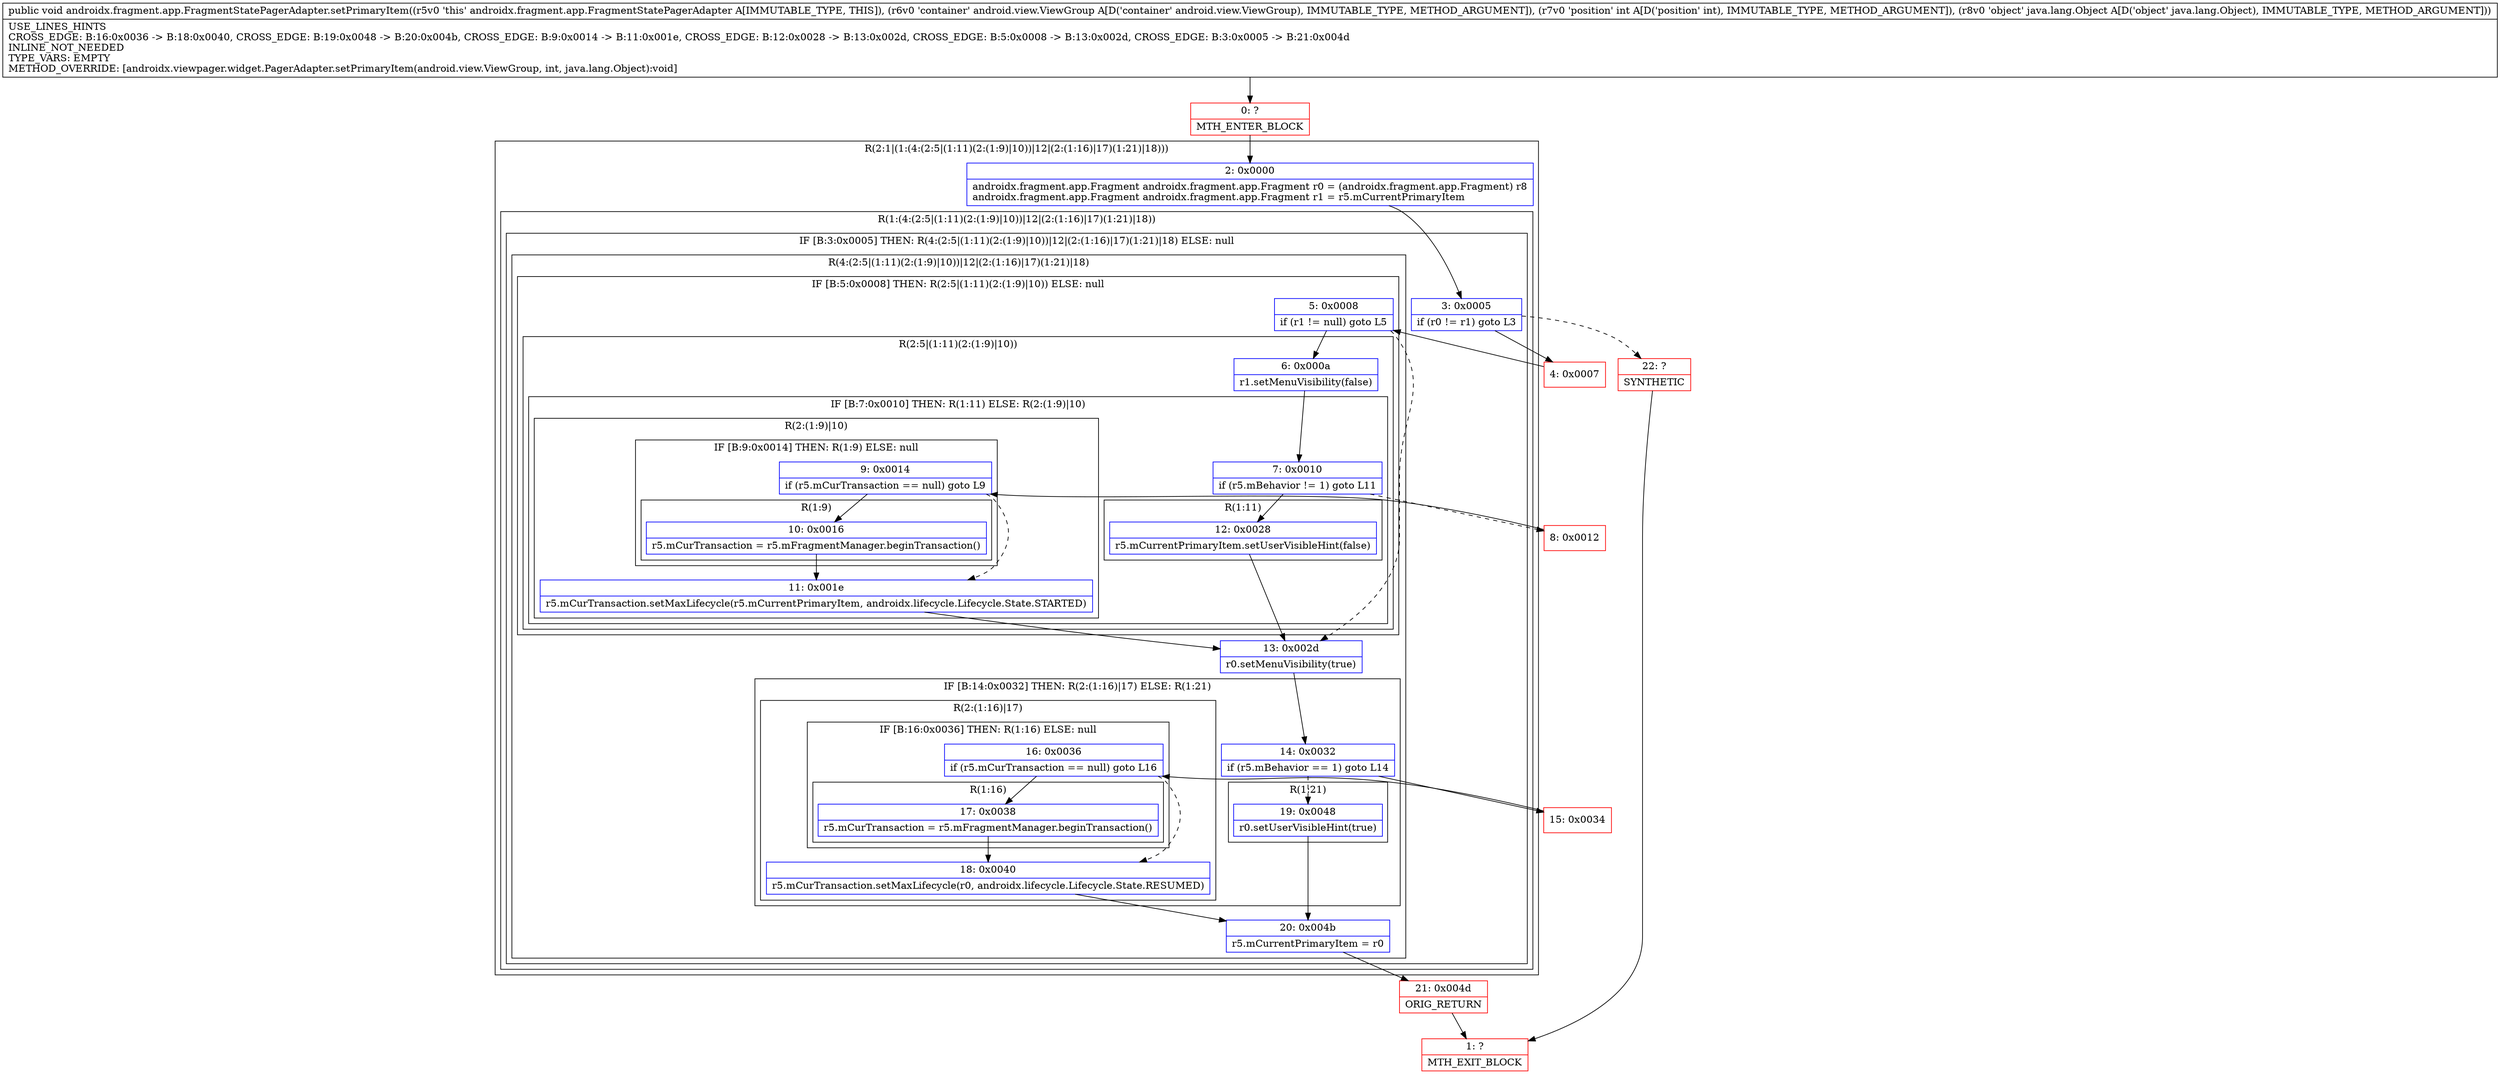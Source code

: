 digraph "CFG forandroidx.fragment.app.FragmentStatePagerAdapter.setPrimaryItem(Landroid\/view\/ViewGroup;ILjava\/lang\/Object;)V" {
subgraph cluster_Region_363575606 {
label = "R(2:1|(1:(4:(2:5|(1:11)(2:(1:9)|10))|12|(2:(1:16)|17)(1:21)|18)))";
node [shape=record,color=blue];
Node_2 [shape=record,label="{2\:\ 0x0000|androidx.fragment.app.Fragment androidx.fragment.app.Fragment r0 = (androidx.fragment.app.Fragment) r8\landroidx.fragment.app.Fragment androidx.fragment.app.Fragment r1 = r5.mCurrentPrimaryItem\l}"];
subgraph cluster_Region_562570882 {
label = "R(1:(4:(2:5|(1:11)(2:(1:9)|10))|12|(2:(1:16)|17)(1:21)|18))";
node [shape=record,color=blue];
subgraph cluster_IfRegion_2040444247 {
label = "IF [B:3:0x0005] THEN: R(4:(2:5|(1:11)(2:(1:9)|10))|12|(2:(1:16)|17)(1:21)|18) ELSE: null";
node [shape=record,color=blue];
Node_3 [shape=record,label="{3\:\ 0x0005|if (r0 != r1) goto L3\l}"];
subgraph cluster_Region_429104044 {
label = "R(4:(2:5|(1:11)(2:(1:9)|10))|12|(2:(1:16)|17)(1:21)|18)";
node [shape=record,color=blue];
subgraph cluster_IfRegion_767307176 {
label = "IF [B:5:0x0008] THEN: R(2:5|(1:11)(2:(1:9)|10)) ELSE: null";
node [shape=record,color=blue];
Node_5 [shape=record,label="{5\:\ 0x0008|if (r1 != null) goto L5\l}"];
subgraph cluster_Region_678927688 {
label = "R(2:5|(1:11)(2:(1:9)|10))";
node [shape=record,color=blue];
Node_6 [shape=record,label="{6\:\ 0x000a|r1.setMenuVisibility(false)\l}"];
subgraph cluster_IfRegion_301917810 {
label = "IF [B:7:0x0010] THEN: R(1:11) ELSE: R(2:(1:9)|10)";
node [shape=record,color=blue];
Node_7 [shape=record,label="{7\:\ 0x0010|if (r5.mBehavior != 1) goto L11\l}"];
subgraph cluster_Region_1511955324 {
label = "R(1:11)";
node [shape=record,color=blue];
Node_12 [shape=record,label="{12\:\ 0x0028|r5.mCurrentPrimaryItem.setUserVisibleHint(false)\l}"];
}
subgraph cluster_Region_8507059 {
label = "R(2:(1:9)|10)";
node [shape=record,color=blue];
subgraph cluster_IfRegion_1625113623 {
label = "IF [B:9:0x0014] THEN: R(1:9) ELSE: null";
node [shape=record,color=blue];
Node_9 [shape=record,label="{9\:\ 0x0014|if (r5.mCurTransaction == null) goto L9\l}"];
subgraph cluster_Region_108454664 {
label = "R(1:9)";
node [shape=record,color=blue];
Node_10 [shape=record,label="{10\:\ 0x0016|r5.mCurTransaction = r5.mFragmentManager.beginTransaction()\l}"];
}
}
Node_11 [shape=record,label="{11\:\ 0x001e|r5.mCurTransaction.setMaxLifecycle(r5.mCurrentPrimaryItem, androidx.lifecycle.Lifecycle.State.STARTED)\l}"];
}
}
}
}
Node_13 [shape=record,label="{13\:\ 0x002d|r0.setMenuVisibility(true)\l}"];
subgraph cluster_IfRegion_681397697 {
label = "IF [B:14:0x0032] THEN: R(2:(1:16)|17) ELSE: R(1:21)";
node [shape=record,color=blue];
Node_14 [shape=record,label="{14\:\ 0x0032|if (r5.mBehavior == 1) goto L14\l}"];
subgraph cluster_Region_1764652744 {
label = "R(2:(1:16)|17)";
node [shape=record,color=blue];
subgraph cluster_IfRegion_644348471 {
label = "IF [B:16:0x0036] THEN: R(1:16) ELSE: null";
node [shape=record,color=blue];
Node_16 [shape=record,label="{16\:\ 0x0036|if (r5.mCurTransaction == null) goto L16\l}"];
subgraph cluster_Region_747695888 {
label = "R(1:16)";
node [shape=record,color=blue];
Node_17 [shape=record,label="{17\:\ 0x0038|r5.mCurTransaction = r5.mFragmentManager.beginTransaction()\l}"];
}
}
Node_18 [shape=record,label="{18\:\ 0x0040|r5.mCurTransaction.setMaxLifecycle(r0, androidx.lifecycle.Lifecycle.State.RESUMED)\l}"];
}
subgraph cluster_Region_553910482 {
label = "R(1:21)";
node [shape=record,color=blue];
Node_19 [shape=record,label="{19\:\ 0x0048|r0.setUserVisibleHint(true)\l}"];
}
}
Node_20 [shape=record,label="{20\:\ 0x004b|r5.mCurrentPrimaryItem = r0\l}"];
}
}
}
}
Node_0 [shape=record,color=red,label="{0\:\ ?|MTH_ENTER_BLOCK\l}"];
Node_4 [shape=record,color=red,label="{4\:\ 0x0007}"];
Node_8 [shape=record,color=red,label="{8\:\ 0x0012}"];
Node_15 [shape=record,color=red,label="{15\:\ 0x0034}"];
Node_21 [shape=record,color=red,label="{21\:\ 0x004d|ORIG_RETURN\l}"];
Node_1 [shape=record,color=red,label="{1\:\ ?|MTH_EXIT_BLOCK\l}"];
Node_22 [shape=record,color=red,label="{22\:\ ?|SYNTHETIC\l}"];
MethodNode[shape=record,label="{public void androidx.fragment.app.FragmentStatePagerAdapter.setPrimaryItem((r5v0 'this' androidx.fragment.app.FragmentStatePagerAdapter A[IMMUTABLE_TYPE, THIS]), (r6v0 'container' android.view.ViewGroup A[D('container' android.view.ViewGroup), IMMUTABLE_TYPE, METHOD_ARGUMENT]), (r7v0 'position' int A[D('position' int), IMMUTABLE_TYPE, METHOD_ARGUMENT]), (r8v0 'object' java.lang.Object A[D('object' java.lang.Object), IMMUTABLE_TYPE, METHOD_ARGUMENT]))  | USE_LINES_HINTS\lCROSS_EDGE: B:16:0x0036 \-\> B:18:0x0040, CROSS_EDGE: B:19:0x0048 \-\> B:20:0x004b, CROSS_EDGE: B:9:0x0014 \-\> B:11:0x001e, CROSS_EDGE: B:12:0x0028 \-\> B:13:0x002d, CROSS_EDGE: B:5:0x0008 \-\> B:13:0x002d, CROSS_EDGE: B:3:0x0005 \-\> B:21:0x004d\lINLINE_NOT_NEEDED\lTYPE_VARS: EMPTY\lMETHOD_OVERRIDE: [androidx.viewpager.widget.PagerAdapter.setPrimaryItem(android.view.ViewGroup, int, java.lang.Object):void]\l}"];
MethodNode -> Node_0;Node_2 -> Node_3;
Node_3 -> Node_4;
Node_3 -> Node_22[style=dashed];
Node_5 -> Node_6;
Node_5 -> Node_13[style=dashed];
Node_6 -> Node_7;
Node_7 -> Node_8[style=dashed];
Node_7 -> Node_12;
Node_12 -> Node_13;
Node_9 -> Node_10;
Node_9 -> Node_11[style=dashed];
Node_10 -> Node_11;
Node_11 -> Node_13;
Node_13 -> Node_14;
Node_14 -> Node_15;
Node_14 -> Node_19[style=dashed];
Node_16 -> Node_17;
Node_16 -> Node_18[style=dashed];
Node_17 -> Node_18;
Node_18 -> Node_20;
Node_19 -> Node_20;
Node_20 -> Node_21;
Node_0 -> Node_2;
Node_4 -> Node_5;
Node_8 -> Node_9;
Node_15 -> Node_16;
Node_21 -> Node_1;
Node_22 -> Node_1;
}

